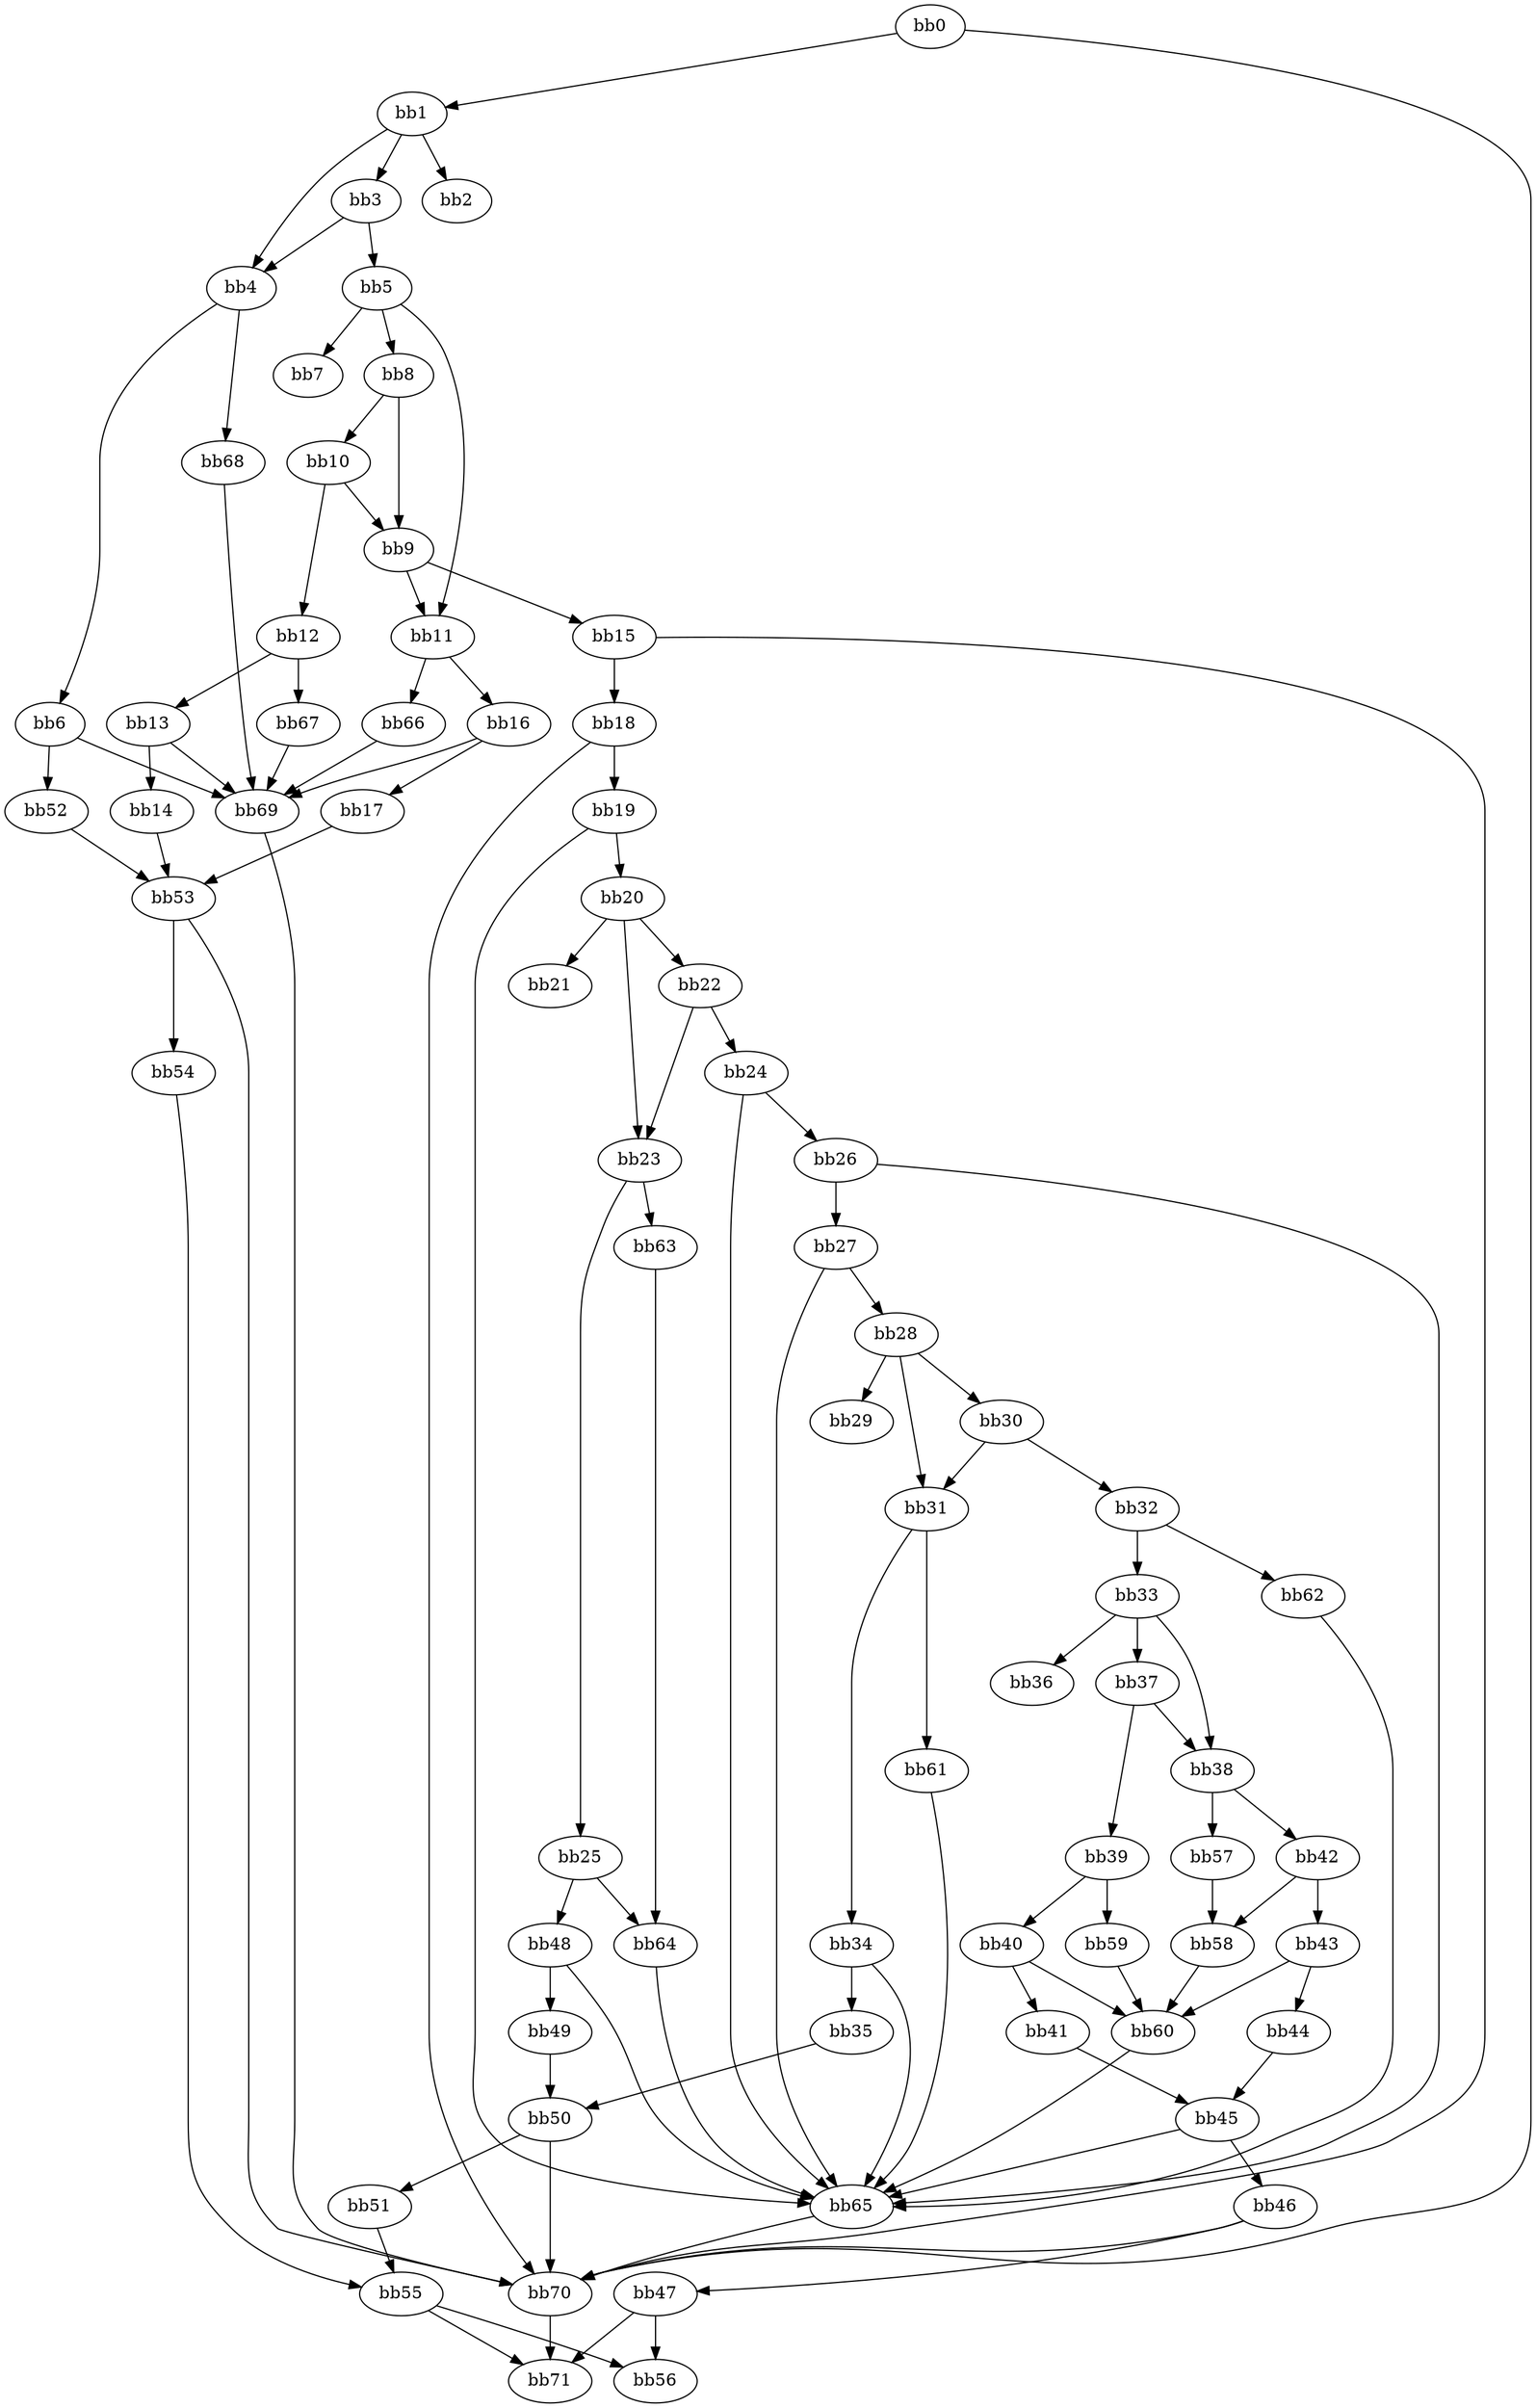 digraph {
    0 [ label = "bb0\l" ]
    1 [ label = "bb1\l" ]
    2 [ label = "bb2\l" ]
    3 [ label = "bb3\l" ]
    4 [ label = "bb4\l" ]
    5 [ label = "bb5\l" ]
    6 [ label = "bb6\l" ]
    7 [ label = "bb7\l" ]
    8 [ label = "bb8\l" ]
    9 [ label = "bb9\l" ]
    10 [ label = "bb10\l" ]
    11 [ label = "bb11\l" ]
    12 [ label = "bb12\l" ]
    13 [ label = "bb13\l" ]
    14 [ label = "bb14\l" ]
    15 [ label = "bb15\l" ]
    16 [ label = "bb16\l" ]
    17 [ label = "bb17\l" ]
    18 [ label = "bb18\l" ]
    19 [ label = "bb19\l" ]
    20 [ label = "bb20\l" ]
    21 [ label = "bb21\l" ]
    22 [ label = "bb22\l" ]
    23 [ label = "bb23\l" ]
    24 [ label = "bb24\l" ]
    25 [ label = "bb25\l" ]
    26 [ label = "bb26\l" ]
    27 [ label = "bb27\l" ]
    28 [ label = "bb28\l" ]
    29 [ label = "bb29\l" ]
    30 [ label = "bb30\l" ]
    31 [ label = "bb31\l" ]
    32 [ label = "bb32\l" ]
    33 [ label = "bb33\l" ]
    34 [ label = "bb34\l" ]
    35 [ label = "bb35\l" ]
    36 [ label = "bb36\l" ]
    37 [ label = "bb37\l" ]
    38 [ label = "bb38\l" ]
    39 [ label = "bb39\l" ]
    40 [ label = "bb40\l" ]
    41 [ label = "bb41\l" ]
    42 [ label = "bb42\l" ]
    43 [ label = "bb43\l" ]
    44 [ label = "bb44\l" ]
    45 [ label = "bb45\l" ]
    46 [ label = "bb46\l" ]
    47 [ label = "bb47\l" ]
    48 [ label = "bb48\l" ]
    49 [ label = "bb49\l" ]
    50 [ label = "bb50\l" ]
    51 [ label = "bb51\l" ]
    52 [ label = "bb52\l" ]
    53 [ label = "bb53\l" ]
    54 [ label = "bb54\l" ]
    55 [ label = "bb55\l" ]
    56 [ label = "bb56\l" ]
    57 [ label = "bb57\l" ]
    58 [ label = "bb58\l" ]
    59 [ label = "bb59\l" ]
    60 [ label = "bb60\l" ]
    61 [ label = "bb61\l" ]
    62 [ label = "bb62\l" ]
    63 [ label = "bb63\l" ]
    64 [ label = "bb64\l" ]
    65 [ label = "bb65\l" ]
    66 [ label = "bb66\l" ]
    67 [ label = "bb67\l" ]
    68 [ label = "bb68\l" ]
    69 [ label = "bb69\l" ]
    70 [ label = "bb70\l" ]
    71 [ label = "bb71\l" ]
    0 -> 1 [ ]
    0 -> 70 [ ]
    1 -> 2 [ ]
    1 -> 3 [ ]
    1 -> 4 [ ]
    3 -> 4 [ ]
    3 -> 5 [ ]
    4 -> 6 [ ]
    4 -> 68 [ ]
    5 -> 7 [ ]
    5 -> 8 [ ]
    5 -> 11 [ ]
    6 -> 52 [ ]
    6 -> 69 [ ]
    8 -> 9 [ ]
    8 -> 10 [ ]
    9 -> 11 [ ]
    9 -> 15 [ ]
    10 -> 9 [ ]
    10 -> 12 [ ]
    11 -> 16 [ ]
    11 -> 66 [ ]
    12 -> 13 [ ]
    12 -> 67 [ ]
    13 -> 14 [ ]
    13 -> 69 [ ]
    14 -> 53 [ ]
    15 -> 18 [ ]
    15 -> 70 [ ]
    16 -> 17 [ ]
    16 -> 69 [ ]
    17 -> 53 [ ]
    18 -> 19 [ ]
    18 -> 70 [ ]
    19 -> 20 [ ]
    19 -> 65 [ ]
    20 -> 21 [ ]
    20 -> 22 [ ]
    20 -> 23 [ ]
    22 -> 23 [ ]
    22 -> 24 [ ]
    23 -> 25 [ ]
    23 -> 63 [ ]
    24 -> 26 [ ]
    24 -> 65 [ ]
    25 -> 48 [ ]
    25 -> 64 [ ]
    26 -> 27 [ ]
    26 -> 65 [ ]
    27 -> 28 [ ]
    27 -> 65 [ ]
    28 -> 29 [ ]
    28 -> 30 [ ]
    28 -> 31 [ ]
    30 -> 31 [ ]
    30 -> 32 [ ]
    31 -> 34 [ ]
    31 -> 61 [ ]
    32 -> 33 [ ]
    32 -> 62 [ ]
    33 -> 36 [ ]
    33 -> 37 [ ]
    33 -> 38 [ ]
    34 -> 35 [ ]
    34 -> 65 [ ]
    35 -> 50 [ ]
    37 -> 38 [ ]
    37 -> 39 [ ]
    38 -> 42 [ ]
    38 -> 57 [ ]
    39 -> 40 [ ]
    39 -> 59 [ ]
    40 -> 41 [ ]
    40 -> 60 [ ]
    41 -> 45 [ ]
    42 -> 43 [ ]
    42 -> 58 [ ]
    43 -> 44 [ ]
    43 -> 60 [ ]
    44 -> 45 [ ]
    45 -> 46 [ ]
    45 -> 65 [ ]
    46 -> 47 [ ]
    46 -> 70 [ ]
    47 -> 56 [ ]
    47 -> 71 [ ]
    48 -> 49 [ ]
    48 -> 65 [ ]
    49 -> 50 [ ]
    50 -> 51 [ ]
    50 -> 70 [ ]
    51 -> 55 [ ]
    52 -> 53 [ ]
    53 -> 54 [ ]
    53 -> 70 [ ]
    54 -> 55 [ ]
    55 -> 56 [ ]
    55 -> 71 [ ]
    57 -> 58 [ ]
    58 -> 60 [ ]
    59 -> 60 [ ]
    60 -> 65 [ ]
    61 -> 65 [ ]
    62 -> 65 [ ]
    63 -> 64 [ ]
    64 -> 65 [ ]
    65 -> 70 [ ]
    66 -> 69 [ ]
    67 -> 69 [ ]
    68 -> 69 [ ]
    69 -> 70 [ ]
    70 -> 71 [ ]
}

